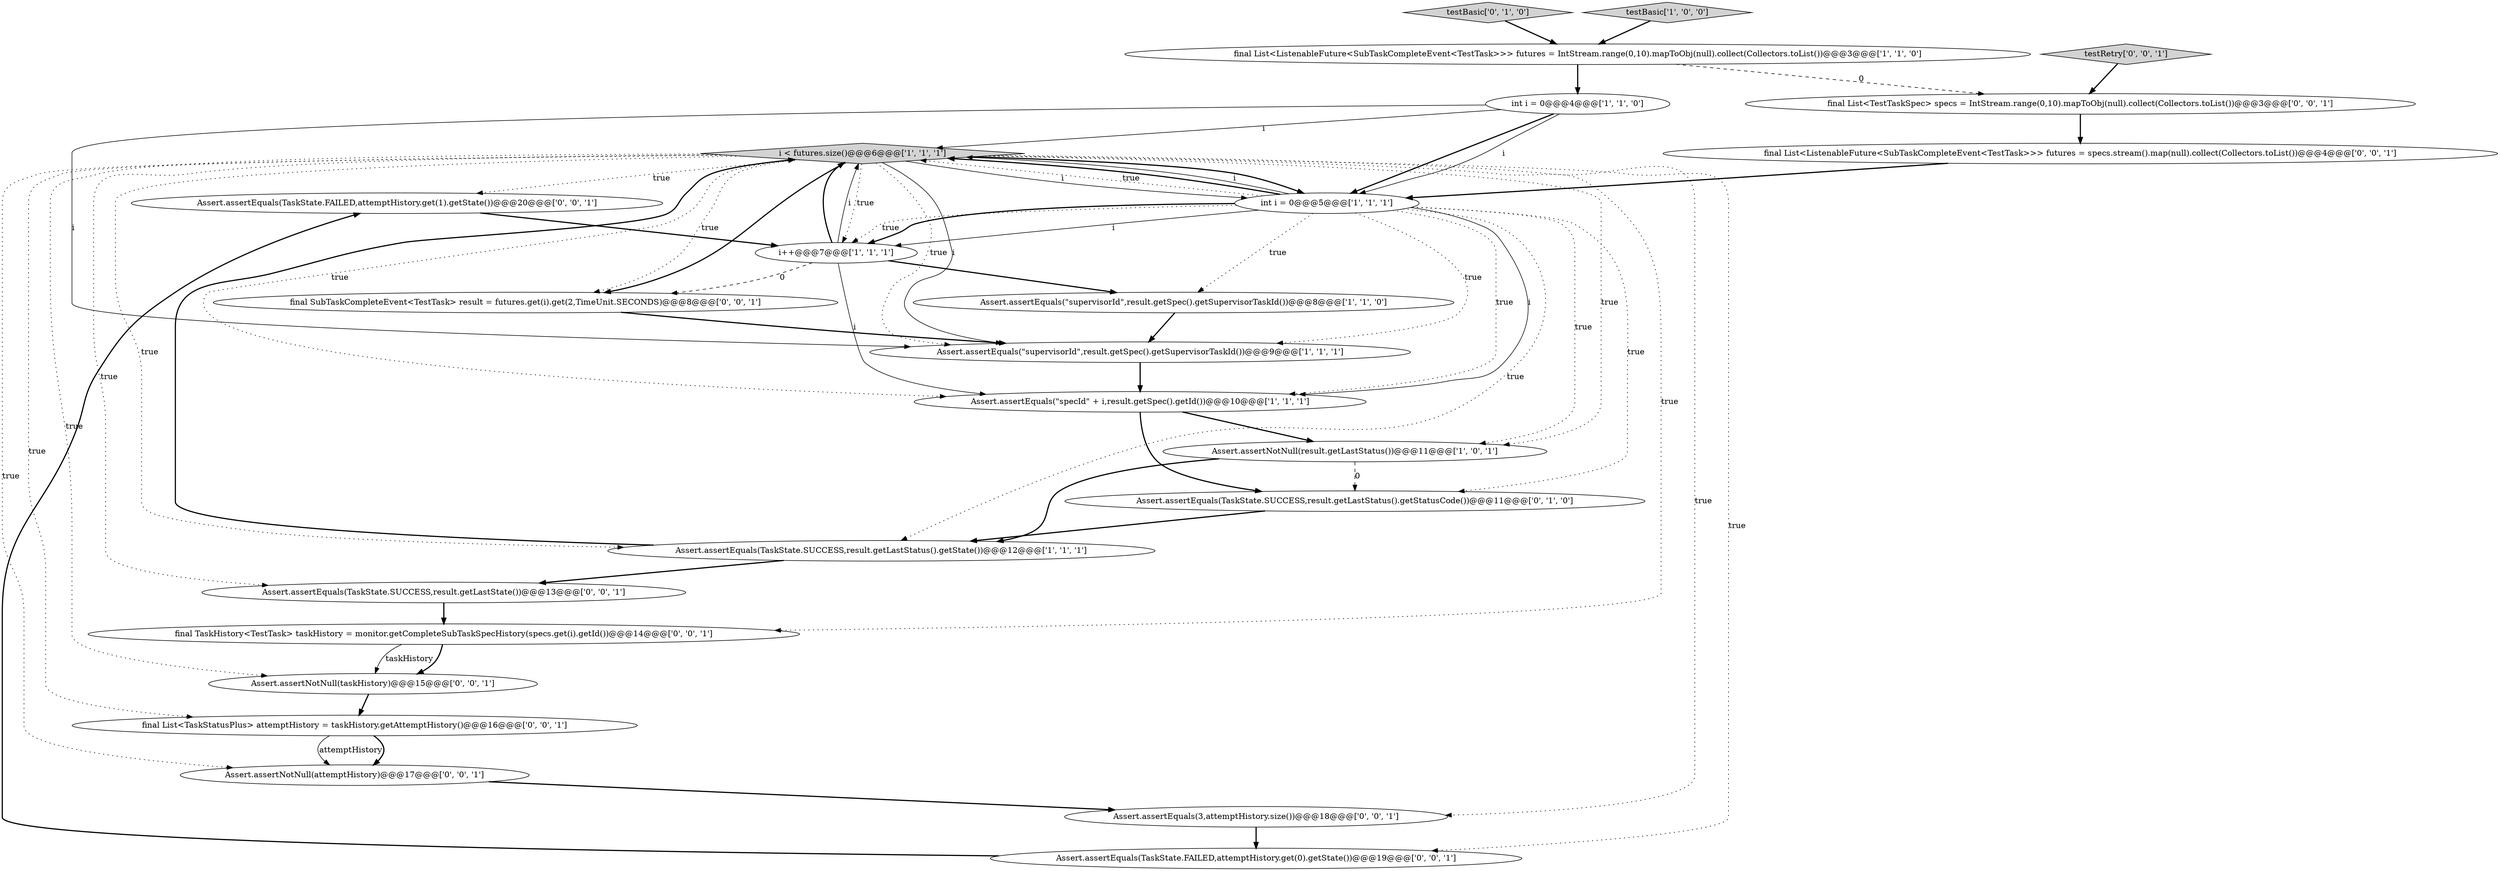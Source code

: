 digraph {
3 [style = filled, label = "i < futures.size()@@@6@@@['1', '1', '1']", fillcolor = lightgray, shape = diamond image = "AAA0AAABBB1BBB"];
21 [style = filled, label = "Assert.assertEquals(TaskState.FAILED,attemptHistory.get(1).getState())@@@20@@@['0', '0', '1']", fillcolor = white, shape = ellipse image = "AAA0AAABBB3BBB"];
19 [style = filled, label = "Assert.assertNotNull(attemptHistory)@@@17@@@['0', '0', '1']", fillcolor = white, shape = ellipse image = "AAA0AAABBB3BBB"];
8 [style = filled, label = "Assert.assertEquals(\"specId\" + i,result.getSpec().getId())@@@10@@@['1', '1', '1']", fillcolor = white, shape = ellipse image = "AAA0AAABBB1BBB"];
17 [style = filled, label = "testRetry['0', '0', '1']", fillcolor = lightgray, shape = diamond image = "AAA0AAABBB3BBB"];
9 [style = filled, label = "final List<ListenableFuture<SubTaskCompleteEvent<TestTask>>> futures = IntStream.range(0,10).mapToObj(null).collect(Collectors.toList())@@@3@@@['1', '1', '0']", fillcolor = white, shape = ellipse image = "AAA0AAABBB1BBB"];
22 [style = filled, label = "final List<TestTaskSpec> specs = IntStream.range(0,10).mapToObj(null).collect(Collectors.toList())@@@3@@@['0', '0', '1']", fillcolor = white, shape = ellipse image = "AAA0AAABBB3BBB"];
4 [style = filled, label = "Assert.assertNotNull(result.getLastStatus())@@@11@@@['1', '0', '1']", fillcolor = white, shape = ellipse image = "AAA0AAABBB1BBB"];
12 [style = filled, label = "testBasic['0', '1', '0']", fillcolor = lightgray, shape = diamond image = "AAA0AAABBB2BBB"];
23 [style = filled, label = "final SubTaskCompleteEvent<TestTask> result = futures.get(i).get(2,TimeUnit.SECONDS)@@@8@@@['0', '0', '1']", fillcolor = white, shape = ellipse image = "AAA0AAABBB3BBB"];
18 [style = filled, label = "Assert.assertEquals(TaskState.SUCCESS,result.getLastState())@@@13@@@['0', '0', '1']", fillcolor = white, shape = ellipse image = "AAA0AAABBB3BBB"];
1 [style = filled, label = "Assert.assertEquals(\"supervisorId\",result.getSpec().getSupervisorTaskId())@@@9@@@['1', '1', '1']", fillcolor = white, shape = ellipse image = "AAA0AAABBB1BBB"];
6 [style = filled, label = "testBasic['1', '0', '0']", fillcolor = lightgray, shape = diamond image = "AAA0AAABBB1BBB"];
7 [style = filled, label = "Assert.assertEquals(\"supervisorId\",result.getSpec().getSupervisorTaskId())@@@8@@@['1', '1', '0']", fillcolor = white, shape = ellipse image = "AAA0AAABBB1BBB"];
10 [style = filled, label = "int i = 0@@@4@@@['1', '1', '0']", fillcolor = white, shape = ellipse image = "AAA0AAABBB1BBB"];
0 [style = filled, label = "int i = 0@@@5@@@['1', '1', '1']", fillcolor = white, shape = ellipse image = "AAA0AAABBB1BBB"];
2 [style = filled, label = "i++@@@7@@@['1', '1', '1']", fillcolor = white, shape = ellipse image = "AAA0AAABBB1BBB"];
16 [style = filled, label = "Assert.assertEquals(3,attemptHistory.size())@@@18@@@['0', '0', '1']", fillcolor = white, shape = ellipse image = "AAA0AAABBB3BBB"];
20 [style = filled, label = "final List<TaskStatusPlus> attemptHistory = taskHistory.getAttemptHistory()@@@16@@@['0', '0', '1']", fillcolor = white, shape = ellipse image = "AAA0AAABBB3BBB"];
5 [style = filled, label = "Assert.assertEquals(TaskState.SUCCESS,result.getLastStatus().getState())@@@12@@@['1', '1', '1']", fillcolor = white, shape = ellipse image = "AAA0AAABBB1BBB"];
24 [style = filled, label = "Assert.assertEquals(TaskState.FAILED,attemptHistory.get(0).getState())@@@19@@@['0', '0', '1']", fillcolor = white, shape = ellipse image = "AAA0AAABBB3BBB"];
11 [style = filled, label = "Assert.assertEquals(TaskState.SUCCESS,result.getLastStatus().getStatusCode())@@@11@@@['0', '1', '0']", fillcolor = white, shape = ellipse image = "AAA1AAABBB2BBB"];
13 [style = filled, label = "final List<ListenableFuture<SubTaskCompleteEvent<TestTask>>> futures = specs.stream().map(null).collect(Collectors.toList())@@@4@@@['0', '0', '1']", fillcolor = white, shape = ellipse image = "AAA0AAABBB3BBB"];
15 [style = filled, label = "final TaskHistory<TestTask> taskHistory = monitor.getCompleteSubTaskSpecHistory(specs.get(i).getId())@@@14@@@['0', '0', '1']", fillcolor = white, shape = ellipse image = "AAA0AAABBB3BBB"];
14 [style = filled, label = "Assert.assertNotNull(taskHistory)@@@15@@@['0', '0', '1']", fillcolor = white, shape = ellipse image = "AAA0AAABBB3BBB"];
24->21 [style = bold, label=""];
0->2 [style = dotted, label="true"];
9->22 [style = dashed, label="0"];
16->24 [style = bold, label=""];
4->11 [style = dashed, label="0"];
0->1 [style = dotted, label="true"];
3->15 [style = dotted, label="true"];
8->4 [style = bold, label=""];
2->8 [style = solid, label="i"];
3->1 [style = dotted, label="true"];
2->7 [style = bold, label=""];
23->1 [style = bold, label=""];
13->0 [style = bold, label=""];
0->8 [style = dotted, label="true"];
0->7 [style = dotted, label="true"];
10->3 [style = solid, label="i"];
3->19 [style = dotted, label="true"];
4->5 [style = bold, label=""];
3->20 [style = dotted, label="true"];
1->8 [style = bold, label=""];
3->23 [style = dotted, label="true"];
0->3 [style = dotted, label="true"];
3->21 [style = dotted, label="true"];
3->8 [style = dotted, label="true"];
14->20 [style = bold, label=""];
3->14 [style = dotted, label="true"];
0->3 [style = bold, label=""];
20->19 [style = solid, label="attemptHistory"];
10->0 [style = bold, label=""];
0->3 [style = solid, label="i"];
0->8 [style = solid, label="i"];
20->19 [style = bold, label=""];
2->3 [style = bold, label=""];
6->9 [style = bold, label=""];
21->2 [style = bold, label=""];
12->9 [style = bold, label=""];
3->23 [style = bold, label=""];
19->16 [style = bold, label=""];
8->11 [style = bold, label=""];
0->5 [style = dotted, label="true"];
15->14 [style = solid, label="taskHistory"];
15->14 [style = bold, label=""];
10->0 [style = solid, label="i"];
3->4 [style = dotted, label="true"];
3->18 [style = dotted, label="true"];
3->0 [style = bold, label=""];
3->2 [style = dotted, label="true"];
3->0 [style = solid, label="i"];
2->3 [style = solid, label="i"];
0->11 [style = dotted, label="true"];
5->18 [style = bold, label=""];
2->23 [style = dashed, label="0"];
17->22 [style = bold, label=""];
5->3 [style = bold, label=""];
7->1 [style = bold, label=""];
0->4 [style = dotted, label="true"];
0->2 [style = bold, label=""];
10->1 [style = solid, label="i"];
3->16 [style = dotted, label="true"];
3->5 [style = dotted, label="true"];
0->2 [style = solid, label="i"];
3->24 [style = dotted, label="true"];
22->13 [style = bold, label=""];
11->5 [style = bold, label=""];
9->10 [style = bold, label=""];
3->1 [style = solid, label="i"];
18->15 [style = bold, label=""];
}
